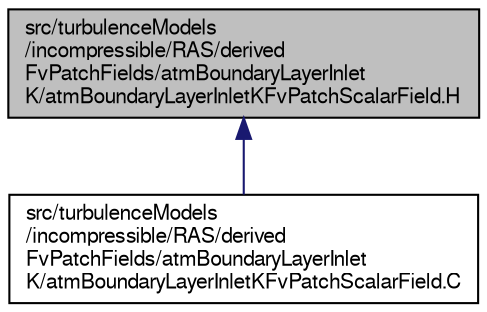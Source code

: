 digraph "src/turbulenceModels/incompressible/RAS/derivedFvPatchFields/atmBoundaryLayerInletK/atmBoundaryLayerInletKFvPatchScalarField.H"
{
  bgcolor="transparent";
  edge [fontname="FreeSans",fontsize="10",labelfontname="FreeSans",labelfontsize="10"];
  node [fontname="FreeSans",fontsize="10",shape=record];
  Node191 [label="src/turbulenceModels\l/incompressible/RAS/derived\lFvPatchFields/atmBoundaryLayerInlet\lK/atmBoundaryLayerInletKFvPatchScalarField.H",height=0.2,width=0.4,color="black", fillcolor="grey75", style="filled", fontcolor="black"];
  Node191 -> Node192 [dir="back",color="midnightblue",fontsize="10",style="solid",fontname="FreeSans"];
  Node192 [label="src/turbulenceModels\l/incompressible/RAS/derived\lFvPatchFields/atmBoundaryLayerInlet\lK/atmBoundaryLayerInletKFvPatchScalarField.C",height=0.2,width=0.4,color="black",URL="$a17492.html"];
}
